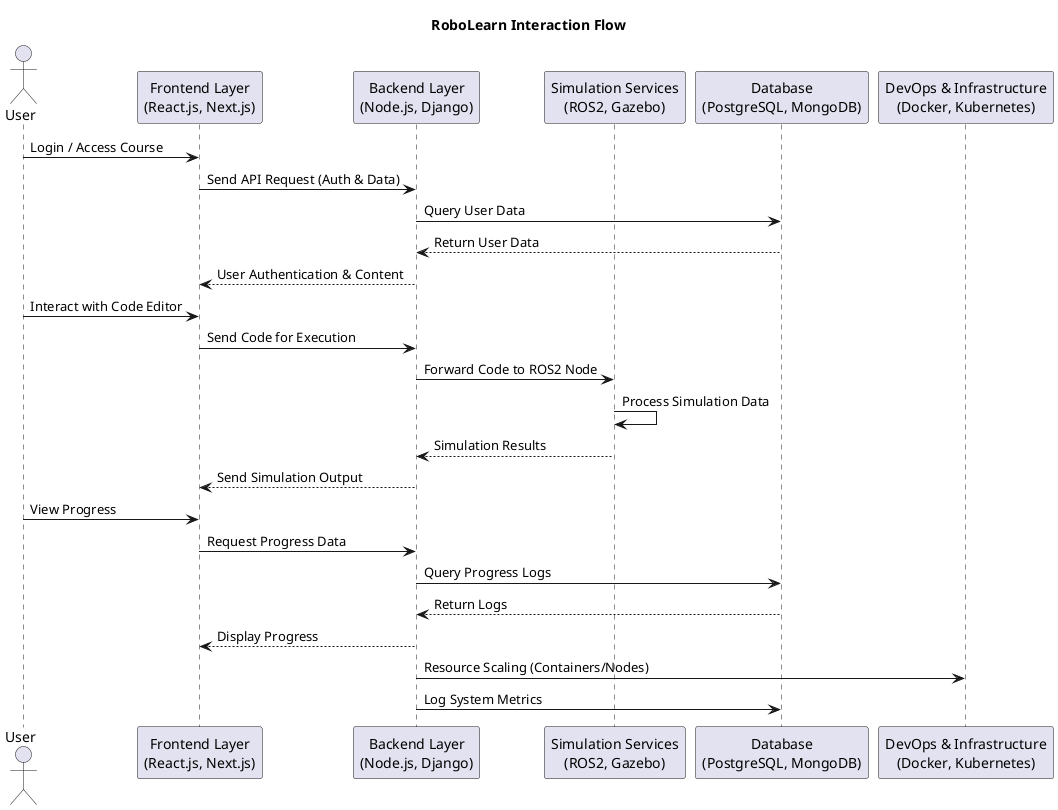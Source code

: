 from plantuml import PlantUML

# Define UML interaction flow in PlantUML syntax
uml_code = """
@startuml
title RoboLearn Interaction Flow

actor User
participant "Frontend Layer\n(React.js, Next.js)" as Frontend
participant "Backend Layer\n(Node.js, Django)" as Backend
participant "Simulation Services\n(ROS2, Gazebo)" as Simulation
participant "Database\n(PostgreSQL, MongoDB)" as Database
participant "DevOps & Infrastructure\n(Docker, Kubernetes)" as DevOps

User -> Frontend: Login / Access Course
Frontend -> Backend: Send API Request (Auth & Data)
Backend -> Database: Query User Data
Database --> Backend: Return User Data
Backend --> Frontend: User Authentication & Content

User -> Frontend: Interact with Code Editor
Frontend -> Backend: Send Code for Execution
Backend -> Simulation: Forward Code to ROS2 Node
Simulation -> Simulation: Process Simulation Data
Simulation --> Backend: Simulation Results
Backend --> Frontend: Send Simulation Output

User -> Frontend: View Progress
Frontend -> Backend: Request Progress Data
Backend -> Database: Query Progress Logs
Database --> Backend: Return Logs
Backend --> Frontend: Display Progress

Backend -> DevOps: Resource Scaling (Containers/Nodes)
Backend -> Database: Log System Metrics

@enduml
"""

# Create UML diagram using PlantUML
url = "http://www.plantuml.com/plantuml/png/"
plantuml = PlantUML(url)
uml_diagram = plantuml.processes(uml_code)

# Save and display the diagram
output_path = "/mnt/data/RoboLearn_UML_Interaction_Flow.png"
with open(output_path, "wb") as file:
    file.write(uml_diagram)

output_path
